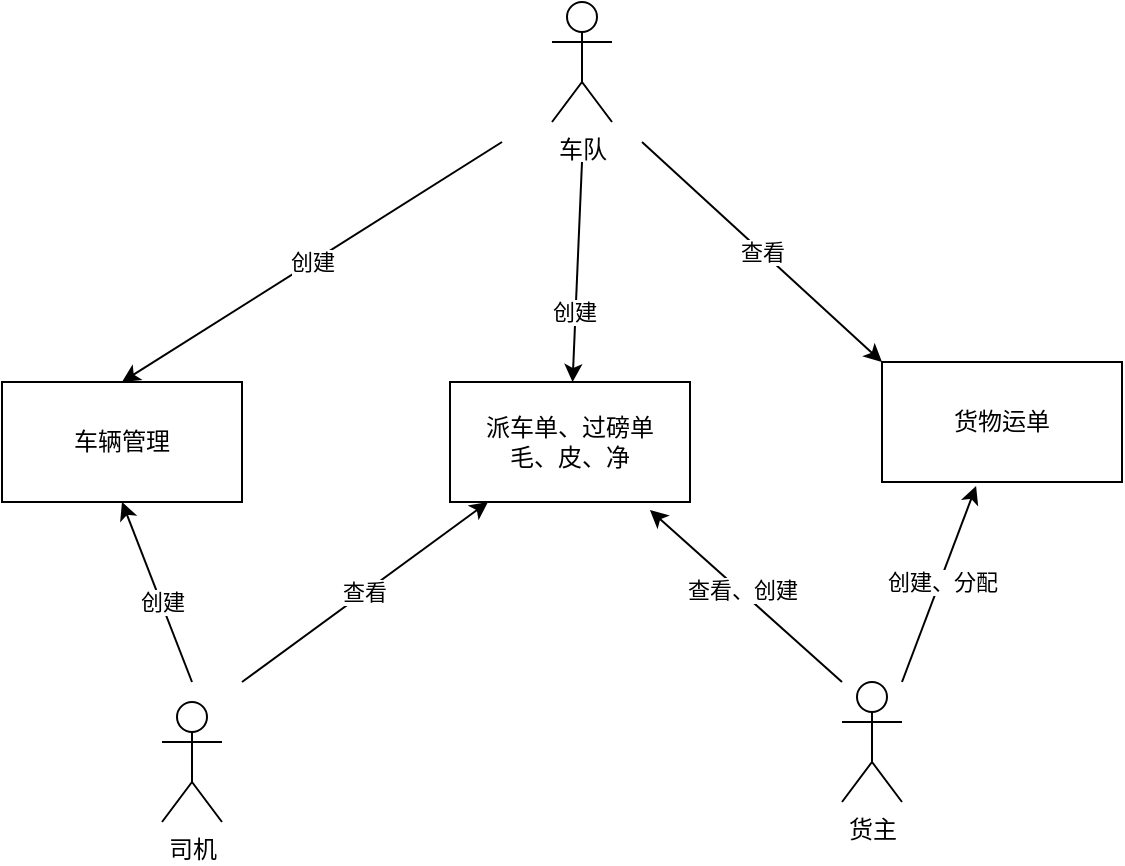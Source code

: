 <mxfile version="14.4.4" type="github">
  <diagram id="v0UE930JJ51b64WdhFTB" name="Page-1">
    <mxGraphModel dx="900" dy="621" grid="1" gridSize="10" guides="1" tooltips="1" connect="1" arrows="1" fold="1" page="1" pageScale="1" pageWidth="827" pageHeight="1169" math="0" shadow="0">
      <root>
        <mxCell id="0" />
        <mxCell id="1" parent="0" />
        <mxCell id="9adwoYlA66B2ADdjBk8U-1" value="派车单、过磅单&lt;br&gt;毛、皮、净" style="rounded=0;whiteSpace=wrap;html=1;" vertex="1" parent="1">
          <mxGeometry x="294" y="230" width="120" height="60" as="geometry" />
        </mxCell>
        <mxCell id="9adwoYlA66B2ADdjBk8U-22" style="edgeStyle=none;rounded=0;orthogonalLoop=1;jettySize=auto;html=1;entryX=0.5;entryY=1;entryDx=0;entryDy=0;" edge="1" parent="1" target="9adwoYlA66B2ADdjBk8U-16">
          <mxGeometry relative="1" as="geometry">
            <mxPoint x="165" y="380" as="sourcePoint" />
          </mxGeometry>
        </mxCell>
        <mxCell id="9adwoYlA66B2ADdjBk8U-23" value="创建" style="edgeLabel;html=1;align=center;verticalAlign=middle;resizable=0;points=[];" vertex="1" connectable="0" parent="9adwoYlA66B2ADdjBk8U-22">
          <mxGeometry x="0.262" y="-3" relative="1" as="geometry">
            <mxPoint x="4.31" y="17.94" as="offset" />
          </mxGeometry>
        </mxCell>
        <mxCell id="9adwoYlA66B2ADdjBk8U-24" value="查看" style="edgeStyle=none;rounded=0;orthogonalLoop=1;jettySize=auto;html=1;" edge="1" parent="1" target="9adwoYlA66B2ADdjBk8U-1">
          <mxGeometry relative="1" as="geometry">
            <mxPoint x="190" y="380" as="sourcePoint" />
          </mxGeometry>
        </mxCell>
        <mxCell id="9adwoYlA66B2ADdjBk8U-3" value="司机" style="shape=umlActor;verticalLabelPosition=bottom;verticalAlign=top;html=1;outlineConnect=0;" vertex="1" parent="1">
          <mxGeometry x="150" y="390" width="30" height="60" as="geometry" />
        </mxCell>
        <mxCell id="9adwoYlA66B2ADdjBk8U-15" value="创建" style="edgeStyle=none;rounded=0;orthogonalLoop=1;jettySize=auto;html=1;entryX=0.5;entryY=0;entryDx=0;entryDy=0;" edge="1" parent="1" target="9adwoYlA66B2ADdjBk8U-16">
          <mxGeometry relative="1" as="geometry">
            <mxPoint x="320" y="110" as="sourcePoint" />
            <mxPoint x="360" y="220" as="targetPoint" />
          </mxGeometry>
        </mxCell>
        <mxCell id="9adwoYlA66B2ADdjBk8U-17" value="查看" style="edgeStyle=none;rounded=0;orthogonalLoop=1;jettySize=auto;html=1;entryX=0;entryY=0;entryDx=0;entryDy=0;" edge="1" parent="1" target="9adwoYlA66B2ADdjBk8U-8">
          <mxGeometry relative="1" as="geometry">
            <mxPoint x="390" y="110" as="sourcePoint" />
          </mxGeometry>
        </mxCell>
        <mxCell id="9adwoYlA66B2ADdjBk8U-18" style="edgeStyle=none;rounded=0;orthogonalLoop=1;jettySize=auto;html=1;" edge="1" parent="1" target="9adwoYlA66B2ADdjBk8U-1">
          <mxGeometry relative="1" as="geometry">
            <mxPoint x="360" y="120" as="sourcePoint" />
          </mxGeometry>
        </mxCell>
        <mxCell id="9adwoYlA66B2ADdjBk8U-19" value="创建" style="edgeLabel;html=1;align=center;verticalAlign=middle;resizable=0;points=[];" vertex="1" connectable="0" parent="9adwoYlA66B2ADdjBk8U-18">
          <mxGeometry x="-0.242" y="-3" relative="1" as="geometry">
            <mxPoint x="0.15" y="32.92" as="offset" />
          </mxGeometry>
        </mxCell>
        <mxCell id="9adwoYlA66B2ADdjBk8U-5" value="车队" style="shape=umlActor;verticalLabelPosition=bottom;verticalAlign=top;html=1;outlineConnect=0;" vertex="1" parent="1">
          <mxGeometry x="345" y="40" width="30" height="60" as="geometry" />
        </mxCell>
        <mxCell id="9adwoYlA66B2ADdjBk8U-8" value="货物运单" style="rounded=0;whiteSpace=wrap;html=1;" vertex="1" parent="1">
          <mxGeometry x="510" y="220" width="120" height="60" as="geometry" />
        </mxCell>
        <mxCell id="9adwoYlA66B2ADdjBk8U-10" style="rounded=0;orthogonalLoop=1;jettySize=auto;html=1;entryX=0.392;entryY=1.033;entryDx=0;entryDy=0;entryPerimeter=0;" edge="1" parent="1" target="9adwoYlA66B2ADdjBk8U-8">
          <mxGeometry relative="1" as="geometry">
            <mxPoint x="520" y="380" as="sourcePoint" />
          </mxGeometry>
        </mxCell>
        <mxCell id="9adwoYlA66B2ADdjBk8U-11" value="创建、分配" style="edgeLabel;html=1;align=center;verticalAlign=middle;resizable=0;points=[];" vertex="1" connectable="0" parent="9adwoYlA66B2ADdjBk8U-10">
          <mxGeometry x="-0.311" y="2" relative="1" as="geometry">
            <mxPoint x="9.15" y="-15.62" as="offset" />
          </mxGeometry>
        </mxCell>
        <mxCell id="9adwoYlA66B2ADdjBk8U-26" style="edgeStyle=none;rounded=0;orthogonalLoop=1;jettySize=auto;html=1;entryX=0.833;entryY=1.067;entryDx=0;entryDy=0;entryPerimeter=0;" edge="1" parent="1" target="9adwoYlA66B2ADdjBk8U-1">
          <mxGeometry relative="1" as="geometry">
            <mxPoint x="490" y="380" as="sourcePoint" />
          </mxGeometry>
        </mxCell>
        <mxCell id="9adwoYlA66B2ADdjBk8U-27" value="查看、创建" style="edgeLabel;html=1;align=center;verticalAlign=middle;resizable=0;points=[];" vertex="1" connectable="0" parent="9adwoYlA66B2ADdjBk8U-26">
          <mxGeometry x="0.053" relative="1" as="geometry">
            <mxPoint y="-1" as="offset" />
          </mxGeometry>
        </mxCell>
        <mxCell id="9adwoYlA66B2ADdjBk8U-9" value="货主" style="shape=umlActor;verticalLabelPosition=bottom;verticalAlign=top;html=1;outlineConnect=0;" vertex="1" parent="1">
          <mxGeometry x="490" y="380" width="30" height="60" as="geometry" />
        </mxCell>
        <mxCell id="9adwoYlA66B2ADdjBk8U-16" value="车辆管理" style="rounded=0;whiteSpace=wrap;html=1;" vertex="1" parent="1">
          <mxGeometry x="70" y="230" width="120" height="60" as="geometry" />
        </mxCell>
      </root>
    </mxGraphModel>
  </diagram>
</mxfile>
